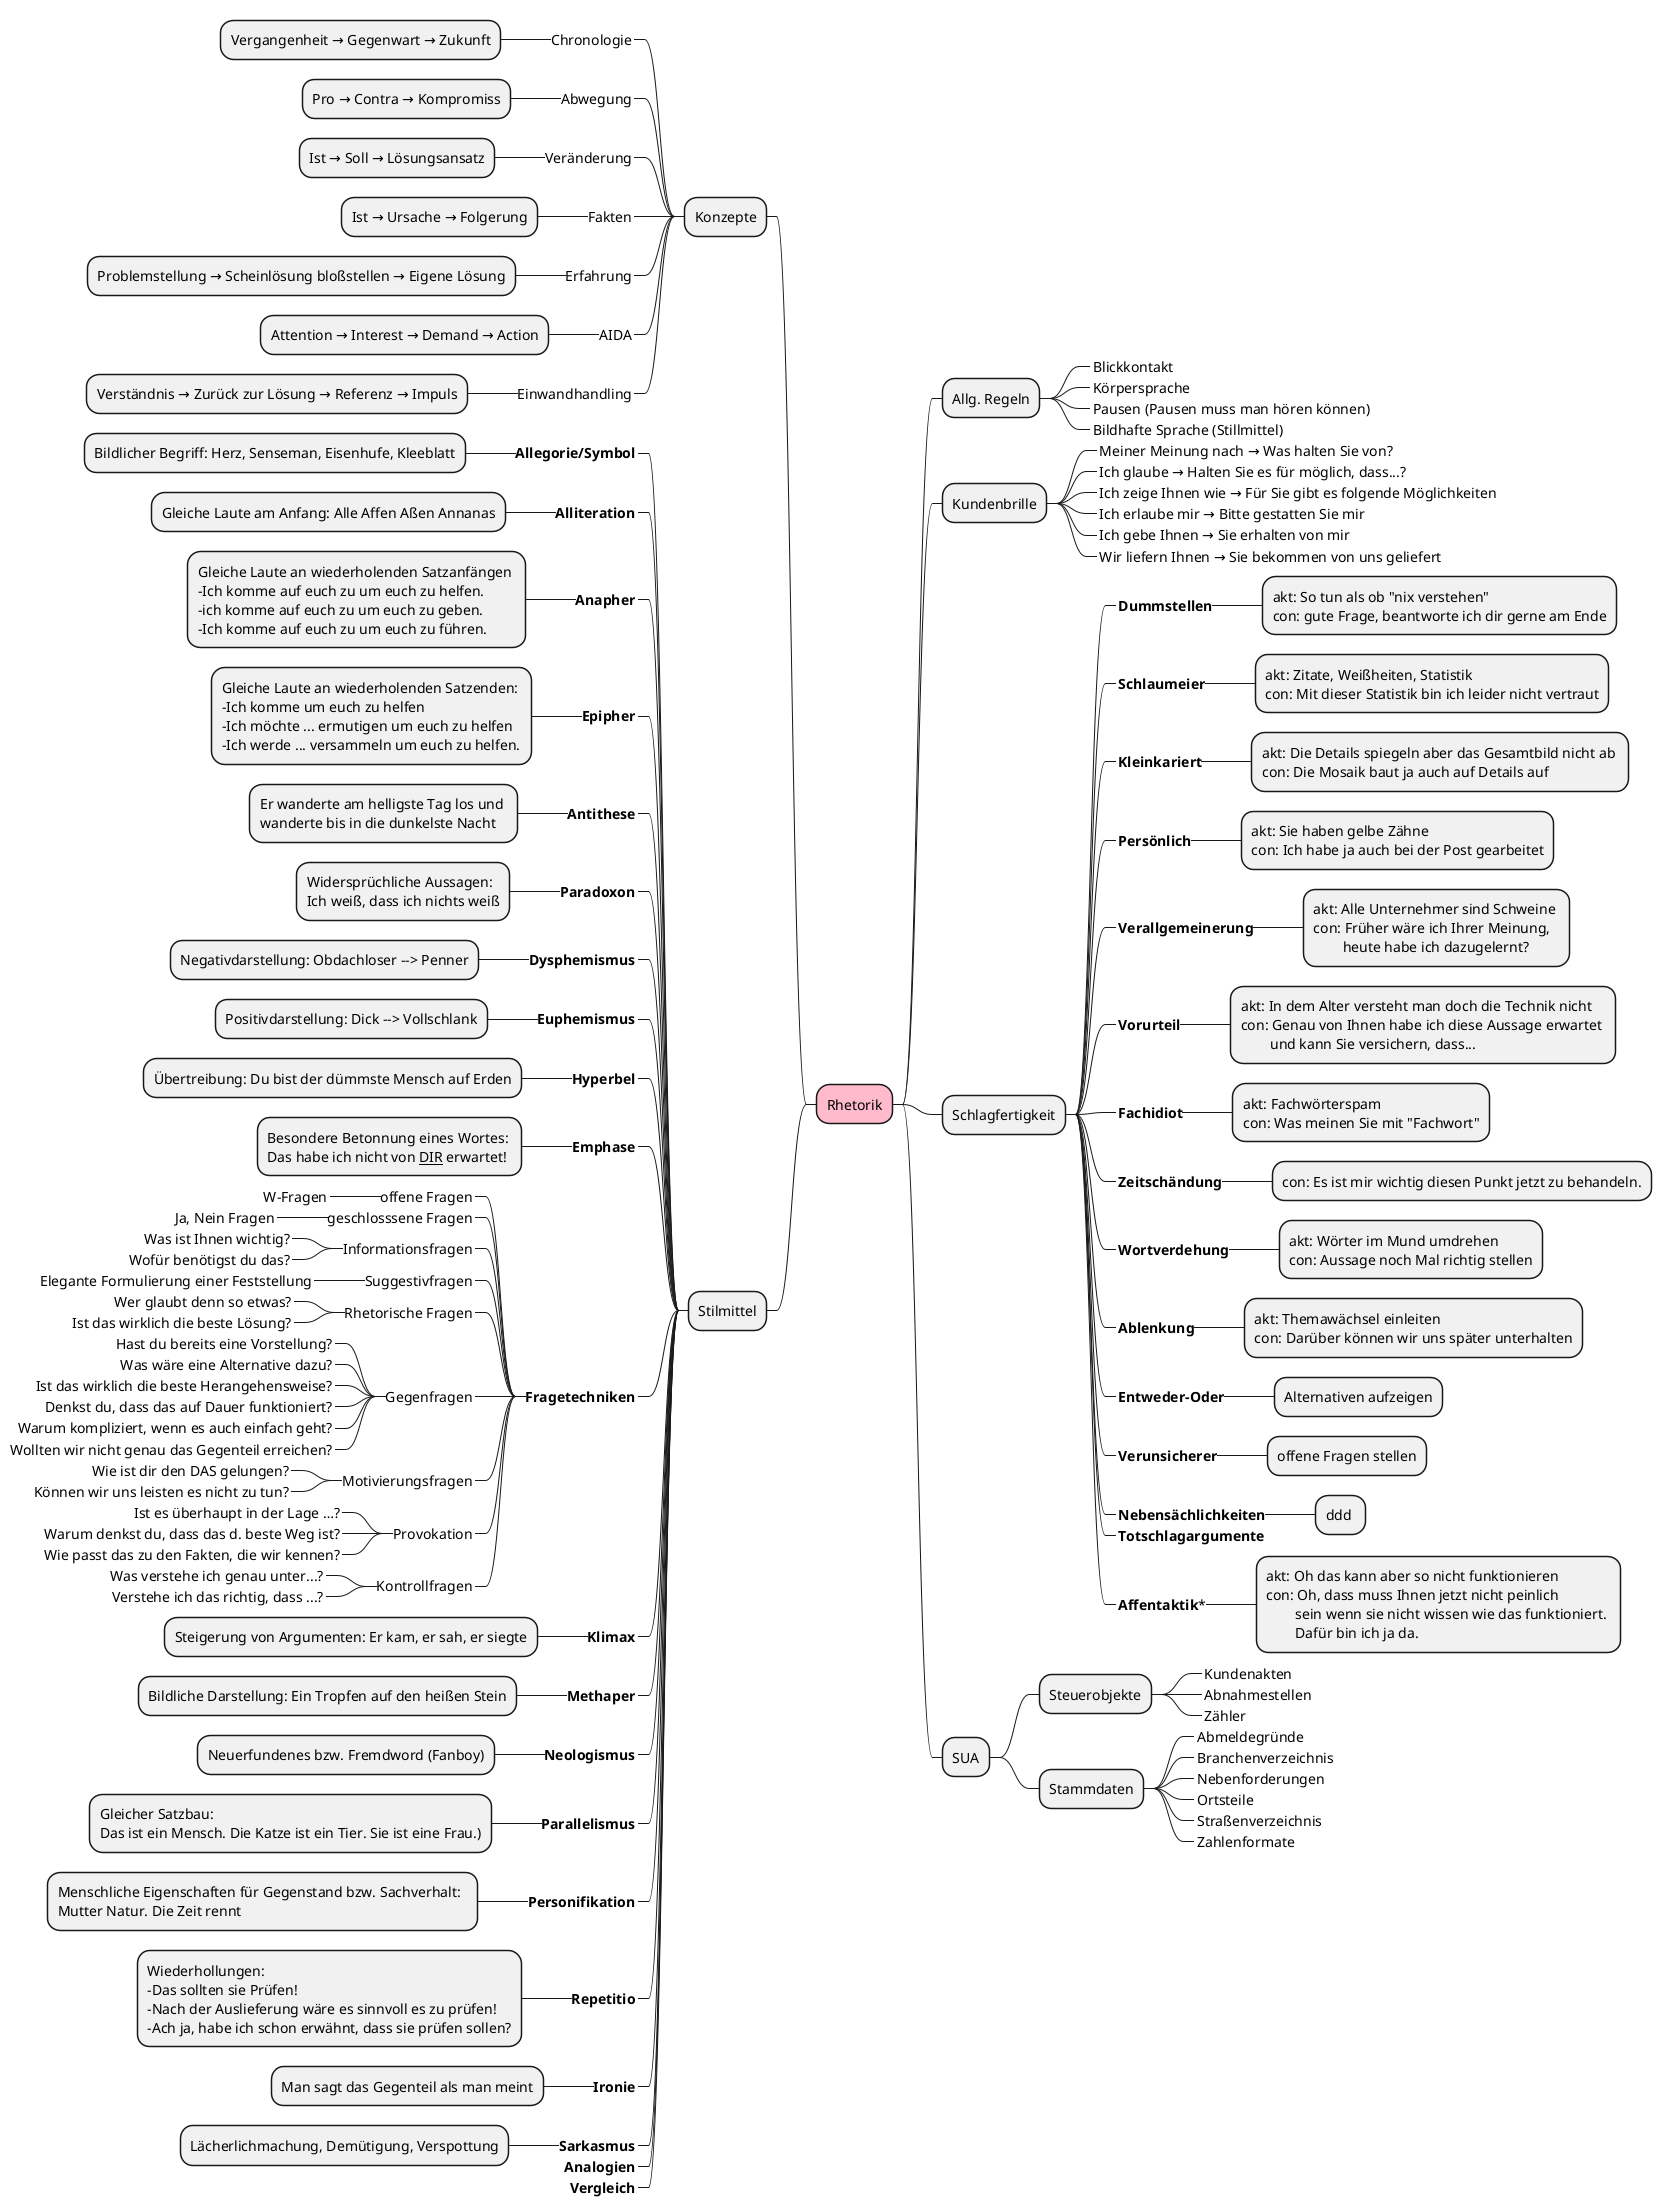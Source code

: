 
@startmindmap Stammdaten
+[#FFBBCC] Rhetorik
++ Allg. Regeln
+++_ Blickkontakt
+++_ Körpersprache
+++_ Pausen (Pausen muss man hören können)
+++_ Bildhafte Sprache (Stillmittel)
++ Kundenbrille
+++_ Meiner Meinung nach → Was halten Sie von?
+++_ Ich glaube → Halten Sie es für möglich, dass...?
+++_ Ich zeige Ihnen wie → Für Sie gibt es folgende Möglichkeiten
+++_ Ich erlaube mir → Bitte gestatten Sie mir
+++_ Ich gebe Ihnen → Sie erhalten von mir
+++_ Wir liefern Ihnen → Sie bekommen von uns geliefert
++ Schlagfertigkeit
+++_ **Dummstellen**
++++ akt: So tun als ob "nix verstehen" \ncon: gute Frage, beantworte ich dir gerne am Ende
+++_ **Schlaumeier**
++++ akt: Zitate, Weißheiten, Statistik \ncon: Mit dieser Statistik bin ich leider nicht vertraut
+++_ **Kleinkariert**
++++ akt: Die Details spiegeln aber das Gesamtbild nicht ab \ncon: Die Mosaik baut ja auch auf Details auf
+++_ **Persönlich**
++++ akt: Sie haben gelbe Zähne \ncon: Ich habe ja auch bei der Post gearbeitet
+++_ **Verallgemeinerung**
++++ akt: Alle Unternehmer sind Schweine \ncon: Früher wäre ich Ihrer Meinung, \n\theute habe ich dazugelernt?
+++_ **Vorurteil**
++++ akt: In dem Alter versteht man doch die Technik nicht \ncon: Genau von Ihnen habe ich diese Aussage erwartet \n\tund kann Sie versichern, dass...
+++_ **Fachidiot**
++++ akt: Fachwörterspam \ncon: Was meinen Sie mit "Fachwort"
+++_ **Zeitschändung**
++++ con: Es ist mir wichtig diesen Punkt jetzt zu behandeln.
+++_ **Wortverdehung**
++++ akt: Wörter im Mund umdrehen \ncon: Aussage noch Mal richtig stellen
+++_ **Ablenkung**
++++ akt: Themawächsel einleiten \ncon: Darüber können wir uns später unterhalten
+++_ **Entweder-Oder**
++++ Alternativen aufzeigen
+++_ **Verunsicherer**
++++ offene Fragen stellen
+++_ **Nebensächlichkeiten**
++++ ddd 
+++_ **Totschlagargumente**
+++_ **Affentaktik***
++++ akt: Oh das kann aber so nicht funktionieren \ncon: Oh, dass muss Ihnen jetzt nicht peinlich \n\tsein wenn sie nicht wissen wie das funktioniert. \n\tDafür bin ich ja da.
++ SUA
+++ Steuerobjekte
++++_ Kundenakten
++++_ Abnahmestellen
++++_ Zähler
+++ Stammdaten
++++_ Abmeldegründe
++++_ Branchenverzeichnis
++++_ Nebenforderungen
++++_ Ortsteile
++++_ Straßenverzeichnis
++++_ Zahlenformate
-- Konzepte
---_ Chronologie
---- Vergangenheit → Gegenwart → Zukunft
---_ Abwegung
---- Pro → Contra → Kompromiss
---_ Veränderung
---- Ist → Soll → Lösungsansatz
---_ Fakten
---- Ist → Ursache → Folgerung
---_ Erfahrung
---- Problemstellung → Scheinlösung bloßstellen → Eigene Lösung
---_ AIDA
---- Attention → Interest → Demand → Action
---_ Einwandhandling
---- Verständnis → Zurück zur Lösung → Referenz → Impuls
-- Stilmittel
---_ **Allegorie/Symbol**
---- Bildlicher Begriff: Herz, Senseman, Eisenhufe, Kleeblatt
---_ **Alliteration**
---- Gleiche Laute am Anfang: Alle Affen Aßen Annanas
---_ **Anapher**
---- Gleiche Laute an wiederholenden Satzanfängen \n-Ich komme auf euch zu um euch zu helfen. \n-ich komme auf euch zu um euch zu geben. \n-Ich komme auf euch zu um euch zu führen.
---_ **Epipher**
---- Gleiche Laute an wiederholenden Satzenden: \n-Ich komme um euch zu helfen \n-Ich möchte ... ermutigen um euch zu helfen \n-Ich werde ... versammeln um euch zu helfen.
---_ **Antithese**
---- Er wanderte am helligste Tag los und \nwanderte bis in die dunkelste Nacht
---_ **Paradoxon**
---- Widersprüchliche Aussagen: \nIch weiß, dass ich nichts weiß
---_ **Dysphemismus**
---- Negativdarstellung: Obdachloser --> Penner
---_ **Euphemismus**
---- Positivdarstellung: Dick --> Vollschlank
---_ **Hyperbel**
---- Übertreibung: Du bist der dümmste Mensch auf Erden
---_ **Emphase**
---- Besondere Betonnung eines Wortes: \nDas habe ich nicht von <u>DIR</u> erwartet!
---_ **Fragetechniken**
----_ offene Fragen
-----_ W-Fragen
----_ geschlosssene Fragen
-----_ Ja, Nein Fragen
----_ Informationsfragen
-----_ Was ist Ihnen wichtig?
-----_ Wofür benötigst du das?
----_ Suggestivfragen
-----_ Elegante Formulierung einer Feststellung
----_ Rhetorische Fragen
-----_ Wer glaubt denn so etwas?
-----_ Ist das wirklich die beste Lösung?
----_ Gegenfragen
-----_ Hast du bereits eine Vorstellung?
-----_ Was wäre eine Alternative dazu?
-----_ Ist das wirklich die beste Herangehensweise?
-----_ Denkst du, dass das auf Dauer funktioniert?
-----_ Warum kompliziert, wenn es auch einfach geht?
-----_ Wollten wir nicht genau das Gegenteil erreichen?
----_ Motivierungsfragen
-----_ Wie ist dir den DAS gelungen?
-----_ Können wir uns leisten es nicht zu tun?
----_ Provokation
-----_ Ist es überhaupt in der Lage …?
-----_ Warum denkst du, dass das d. beste Weg ist?
-----_ Wie passt das zu den Fakten, die wir kennen?
----_ Kontrollfragen
-----_ Was verstehe ich genau unter...?
-----_ Verstehe ich das richtig, dass ...?
---_ **Klimax**
---- Steigerung von Argumenten: Er kam, er sah, er siegte
---_ **Methaper**
---- Bildliche Darstellung: Ein Tropfen auf den heißen Stein
---_ **Neologismus**
---- Neuerfundenes bzw. Fremdword (Fanboy)
---_ **Parallelismus**
---- Gleicher Satzbau: \nDas ist ein Mensch. Die Katze ist ein Tier. Sie ist eine Frau.)
---_ **Personifikation**
---- Menschliche Eigenschaften für Gegenstand bzw. Sachverhalt:  \nMutter Natur. Die Zeit rennt
---_ **Repetitio**
---- Wiederhollungen: \n-Das sollten sie Prüfen! \n-Nach der Auslieferung wäre es sinnvoll es zu prüfen! \n-Ach ja, habe ich schon erwähnt, dass sie prüfen sollen?
---_ **Ironie**
---- Man sagt das Gegenteil als man meint
---_ **Sarkasmus**
---- Lächerlichmachung, Demütigung, Verspottung
---_ **Analogien**
---_ **Vergleich**
@endmindmap




@startmindmap Stammdaten
+[#FFBBCC] Smaltalk
++ Spontiwörter
+++_ Zwei Pfannen in die Eier hauen 
+++_ Ein Kuss ein Gruß eur Fidibus
++ Metapher 
+++_ Etwas aus dem Ärmel schütteln
+++_ Auf die lange Bank schieben
+++_ Einen Bären aufbinden
+++_ Durch die Blume pusten
@endmindmap
